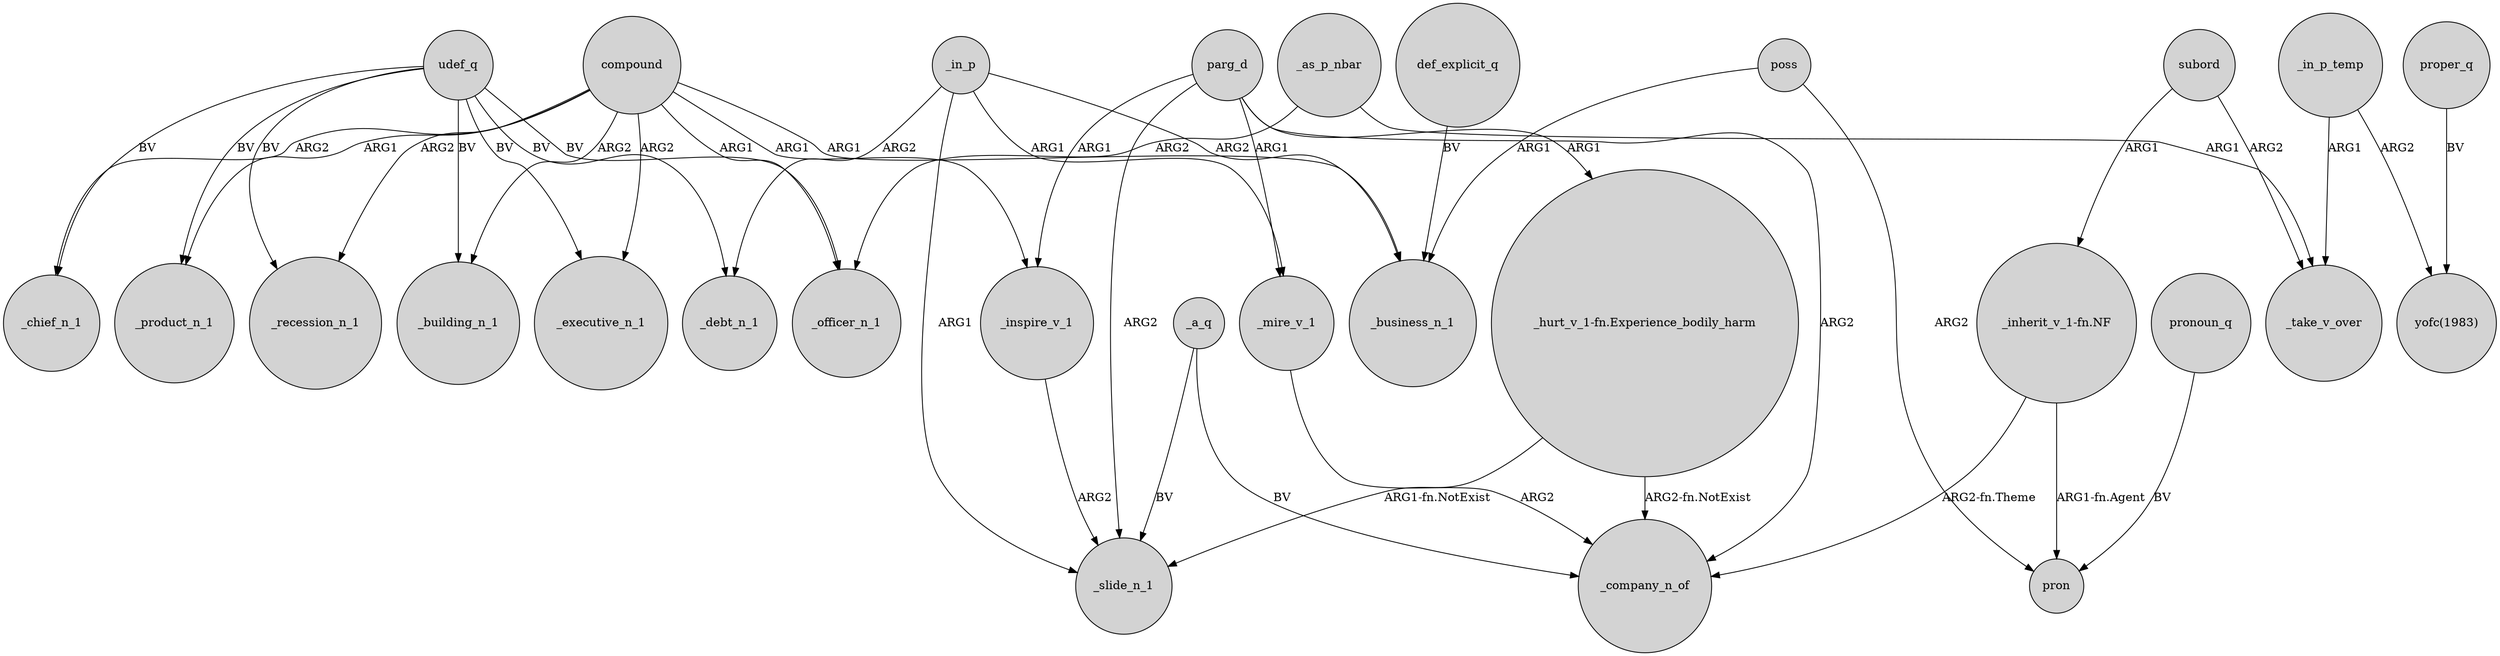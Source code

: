 digraph {
	node [shape=circle style=filled]
	compound -> _product_n_1 [label=ARG1]
	parg_d -> "_hurt_v_1-fn.Experience_bodily_harm" [label=ARG1]
	subord -> _take_v_over [label=ARG2]
	poss -> pron [label=ARG2]
	udef_q -> _building_n_1 [label=BV]
	udef_q -> _executive_n_1 [label=BV]
	parg_d -> _mire_v_1 [label=ARG1]
	_as_p_nbar -> _take_v_over [label=ARG1]
	parg_d -> _slide_n_1 [label=ARG2]
	udef_q -> _debt_n_1 [label=BV]
	"_hurt_v_1-fn.Experience_bodily_harm" -> _company_n_of [label="ARG2-fn.NotExist"]
	poss -> _business_n_1 [label=ARG1]
	compound -> _recession_n_1 [label=ARG2]
	_in_p_temp -> _take_v_over [label=ARG1]
	_in_p -> _mire_v_1 [label=ARG1]
	_in_p -> _business_n_1 [label=ARG2]
	proper_q -> "yofc(1983)" [label=BV]
	"_hurt_v_1-fn.Experience_bodily_harm" -> _slide_n_1 [label="ARG1-fn.NotExist"]
	"_inherit_v_1-fn.NF" -> pron [label="ARG1-fn.Agent"]
	compound -> _chief_n_1 [label=ARG2]
	_mire_v_1 -> _company_n_of [label=ARG2]
	compound -> _officer_n_1 [label=ARG1]
	pronoun_q -> pron [label=BV]
	udef_q -> _chief_n_1 [label=BV]
	udef_q -> _recession_n_1 [label=BV]
	compound -> _business_n_1 [label=ARG1]
	parg_d -> _company_n_of [label=ARG2]
	udef_q -> _officer_n_1 [label=BV]
	_inspire_v_1 -> _slide_n_1 [label=ARG2]
	_a_q -> _company_n_of [label=BV]
	compound -> _building_n_1 [label=ARG2]
	udef_q -> _product_n_1 [label=BV]
	compound -> _inspire_v_1 [label=ARG1]
	def_explicit_q -> _business_n_1 [label=BV]
	parg_d -> _inspire_v_1 [label=ARG1]
	_in_p -> _debt_n_1 [label=ARG2]
	_in_p -> _slide_n_1 [label=ARG1]
	"_inherit_v_1-fn.NF" -> _company_n_of [label="ARG2-fn.Theme"]
	compound -> _executive_n_1 [label=ARG2]
	_a_q -> _slide_n_1 [label=BV]
	_in_p_temp -> "yofc(1983)" [label=ARG2]
	subord -> "_inherit_v_1-fn.NF" [label=ARG1]
	_as_p_nbar -> _officer_n_1 [label=ARG2]
}
